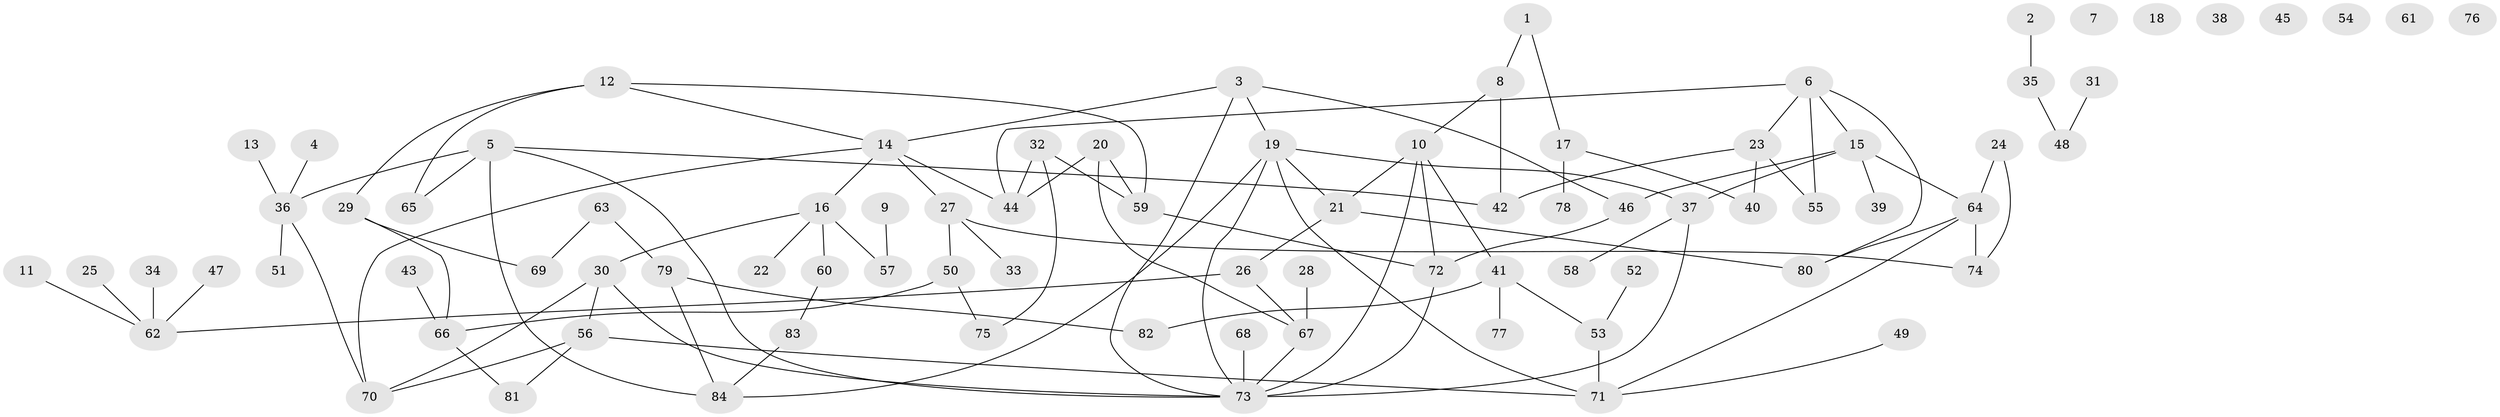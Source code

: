 // Generated by graph-tools (version 1.1) at 2025/49/03/09/25 03:49:07]
// undirected, 84 vertices, 110 edges
graph export_dot {
graph [start="1"]
  node [color=gray90,style=filled];
  1;
  2;
  3;
  4;
  5;
  6;
  7;
  8;
  9;
  10;
  11;
  12;
  13;
  14;
  15;
  16;
  17;
  18;
  19;
  20;
  21;
  22;
  23;
  24;
  25;
  26;
  27;
  28;
  29;
  30;
  31;
  32;
  33;
  34;
  35;
  36;
  37;
  38;
  39;
  40;
  41;
  42;
  43;
  44;
  45;
  46;
  47;
  48;
  49;
  50;
  51;
  52;
  53;
  54;
  55;
  56;
  57;
  58;
  59;
  60;
  61;
  62;
  63;
  64;
  65;
  66;
  67;
  68;
  69;
  70;
  71;
  72;
  73;
  74;
  75;
  76;
  77;
  78;
  79;
  80;
  81;
  82;
  83;
  84;
  1 -- 8;
  1 -- 17;
  2 -- 35;
  3 -- 14;
  3 -- 19;
  3 -- 46;
  3 -- 73;
  4 -- 36;
  5 -- 36;
  5 -- 42;
  5 -- 65;
  5 -- 73;
  5 -- 84;
  6 -- 15;
  6 -- 23;
  6 -- 44;
  6 -- 55;
  6 -- 80;
  8 -- 10;
  8 -- 42;
  9 -- 57;
  10 -- 21;
  10 -- 41;
  10 -- 72;
  10 -- 73;
  11 -- 62;
  12 -- 14;
  12 -- 29;
  12 -- 59;
  12 -- 65;
  13 -- 36;
  14 -- 16;
  14 -- 27;
  14 -- 44;
  14 -- 70;
  15 -- 37;
  15 -- 39;
  15 -- 46;
  15 -- 64;
  16 -- 22;
  16 -- 30;
  16 -- 57;
  16 -- 60;
  17 -- 40;
  17 -- 78;
  19 -- 21;
  19 -- 37;
  19 -- 71;
  19 -- 73;
  19 -- 84;
  20 -- 44;
  20 -- 59;
  20 -- 67;
  21 -- 26;
  21 -- 80;
  23 -- 40;
  23 -- 42;
  23 -- 55;
  24 -- 64;
  24 -- 74;
  25 -- 62;
  26 -- 62;
  26 -- 67;
  27 -- 33;
  27 -- 50;
  27 -- 74;
  28 -- 67;
  29 -- 66;
  29 -- 69;
  30 -- 56;
  30 -- 70;
  30 -- 73;
  31 -- 48;
  32 -- 44;
  32 -- 59;
  32 -- 75;
  34 -- 62;
  35 -- 48;
  36 -- 51;
  36 -- 70;
  37 -- 58;
  37 -- 73;
  41 -- 53;
  41 -- 77;
  41 -- 82;
  43 -- 66;
  46 -- 72;
  47 -- 62;
  49 -- 71;
  50 -- 66;
  50 -- 75;
  52 -- 53;
  53 -- 71;
  56 -- 70;
  56 -- 71;
  56 -- 81;
  59 -- 72;
  60 -- 83;
  63 -- 69;
  63 -- 79;
  64 -- 71;
  64 -- 74;
  64 -- 80;
  66 -- 81;
  67 -- 73;
  68 -- 73;
  72 -- 73;
  79 -- 82;
  79 -- 84;
  83 -- 84;
}
